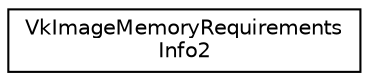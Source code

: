 digraph "Graphical Class Hierarchy"
{
 // LATEX_PDF_SIZE
  edge [fontname="Helvetica",fontsize="10",labelfontname="Helvetica",labelfontsize="10"];
  node [fontname="Helvetica",fontsize="10",shape=record];
  rankdir="LR";
  Node0 [label="VkImageMemoryRequirements\lInfo2",height=0.2,width=0.4,color="black", fillcolor="white", style="filled",URL="$structVkImageMemoryRequirementsInfo2.html",tooltip=" "];
}
